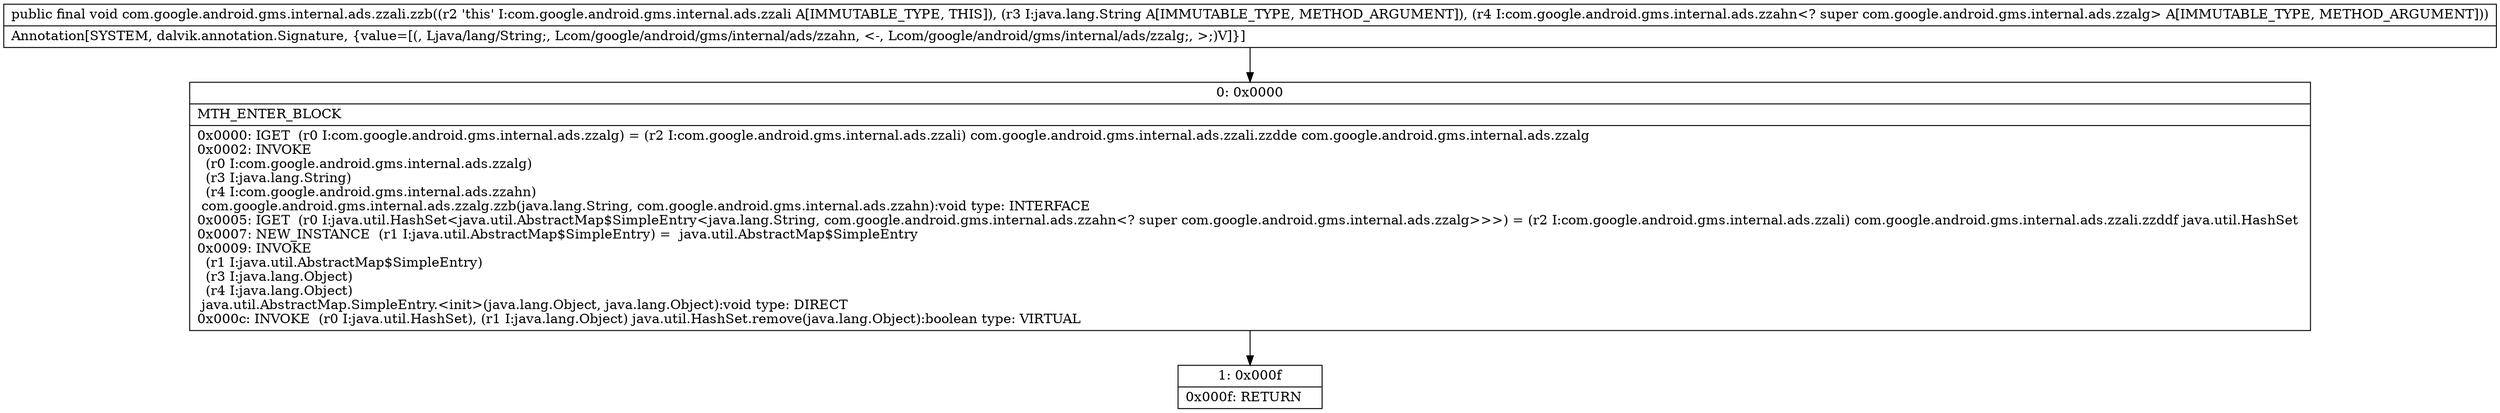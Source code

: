 digraph "CFG forcom.google.android.gms.internal.ads.zzali.zzb(Ljava\/lang\/String;Lcom\/google\/android\/gms\/internal\/ads\/zzahn;)V" {
Node_0 [shape=record,label="{0\:\ 0x0000|MTH_ENTER_BLOCK\l|0x0000: IGET  (r0 I:com.google.android.gms.internal.ads.zzalg) = (r2 I:com.google.android.gms.internal.ads.zzali) com.google.android.gms.internal.ads.zzali.zzdde com.google.android.gms.internal.ads.zzalg \l0x0002: INVOKE  \l  (r0 I:com.google.android.gms.internal.ads.zzalg)\l  (r3 I:java.lang.String)\l  (r4 I:com.google.android.gms.internal.ads.zzahn)\l com.google.android.gms.internal.ads.zzalg.zzb(java.lang.String, com.google.android.gms.internal.ads.zzahn):void type: INTERFACE \l0x0005: IGET  (r0 I:java.util.HashSet\<java.util.AbstractMap$SimpleEntry\<java.lang.String, com.google.android.gms.internal.ads.zzahn\<? super com.google.android.gms.internal.ads.zzalg\>\>\>) = (r2 I:com.google.android.gms.internal.ads.zzali) com.google.android.gms.internal.ads.zzali.zzddf java.util.HashSet \l0x0007: NEW_INSTANCE  (r1 I:java.util.AbstractMap$SimpleEntry) =  java.util.AbstractMap$SimpleEntry \l0x0009: INVOKE  \l  (r1 I:java.util.AbstractMap$SimpleEntry)\l  (r3 I:java.lang.Object)\l  (r4 I:java.lang.Object)\l java.util.AbstractMap.SimpleEntry.\<init\>(java.lang.Object, java.lang.Object):void type: DIRECT \l0x000c: INVOKE  (r0 I:java.util.HashSet), (r1 I:java.lang.Object) java.util.HashSet.remove(java.lang.Object):boolean type: VIRTUAL \l}"];
Node_1 [shape=record,label="{1\:\ 0x000f|0x000f: RETURN   \l}"];
MethodNode[shape=record,label="{public final void com.google.android.gms.internal.ads.zzali.zzb((r2 'this' I:com.google.android.gms.internal.ads.zzali A[IMMUTABLE_TYPE, THIS]), (r3 I:java.lang.String A[IMMUTABLE_TYPE, METHOD_ARGUMENT]), (r4 I:com.google.android.gms.internal.ads.zzahn\<? super com.google.android.gms.internal.ads.zzalg\> A[IMMUTABLE_TYPE, METHOD_ARGUMENT]))  | Annotation[SYSTEM, dalvik.annotation.Signature, \{value=[(, Ljava\/lang\/String;, Lcom\/google\/android\/gms\/internal\/ads\/zzahn, \<\-, Lcom\/google\/android\/gms\/internal\/ads\/zzalg;, \>;)V]\}]\l}"];
MethodNode -> Node_0;
Node_0 -> Node_1;
}

